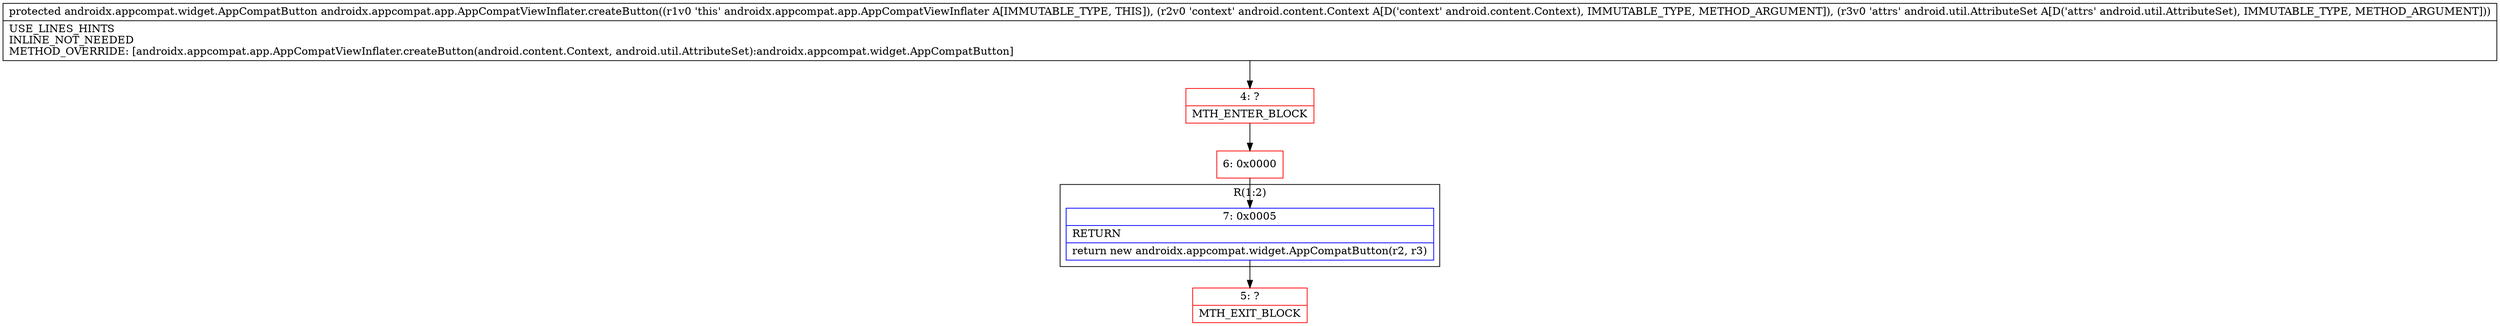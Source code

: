 digraph "CFG forandroidx.appcompat.app.AppCompatViewInflater.createButton(Landroid\/content\/Context;Landroid\/util\/AttributeSet;)Landroidx\/appcompat\/widget\/AppCompatButton;" {
subgraph cluster_Region_1695507434 {
label = "R(1:2)";
node [shape=record,color=blue];
Node_7 [shape=record,label="{7\:\ 0x0005|RETURN\l|return new androidx.appcompat.widget.AppCompatButton(r2, r3)\l}"];
}
Node_4 [shape=record,color=red,label="{4\:\ ?|MTH_ENTER_BLOCK\l}"];
Node_6 [shape=record,color=red,label="{6\:\ 0x0000}"];
Node_5 [shape=record,color=red,label="{5\:\ ?|MTH_EXIT_BLOCK\l}"];
MethodNode[shape=record,label="{protected androidx.appcompat.widget.AppCompatButton androidx.appcompat.app.AppCompatViewInflater.createButton((r1v0 'this' androidx.appcompat.app.AppCompatViewInflater A[IMMUTABLE_TYPE, THIS]), (r2v0 'context' android.content.Context A[D('context' android.content.Context), IMMUTABLE_TYPE, METHOD_ARGUMENT]), (r3v0 'attrs' android.util.AttributeSet A[D('attrs' android.util.AttributeSet), IMMUTABLE_TYPE, METHOD_ARGUMENT]))  | USE_LINES_HINTS\lINLINE_NOT_NEEDED\lMETHOD_OVERRIDE: [androidx.appcompat.app.AppCompatViewInflater.createButton(android.content.Context, android.util.AttributeSet):androidx.appcompat.widget.AppCompatButton]\l}"];
MethodNode -> Node_4;Node_7 -> Node_5;
Node_4 -> Node_6;
Node_6 -> Node_7;
}

